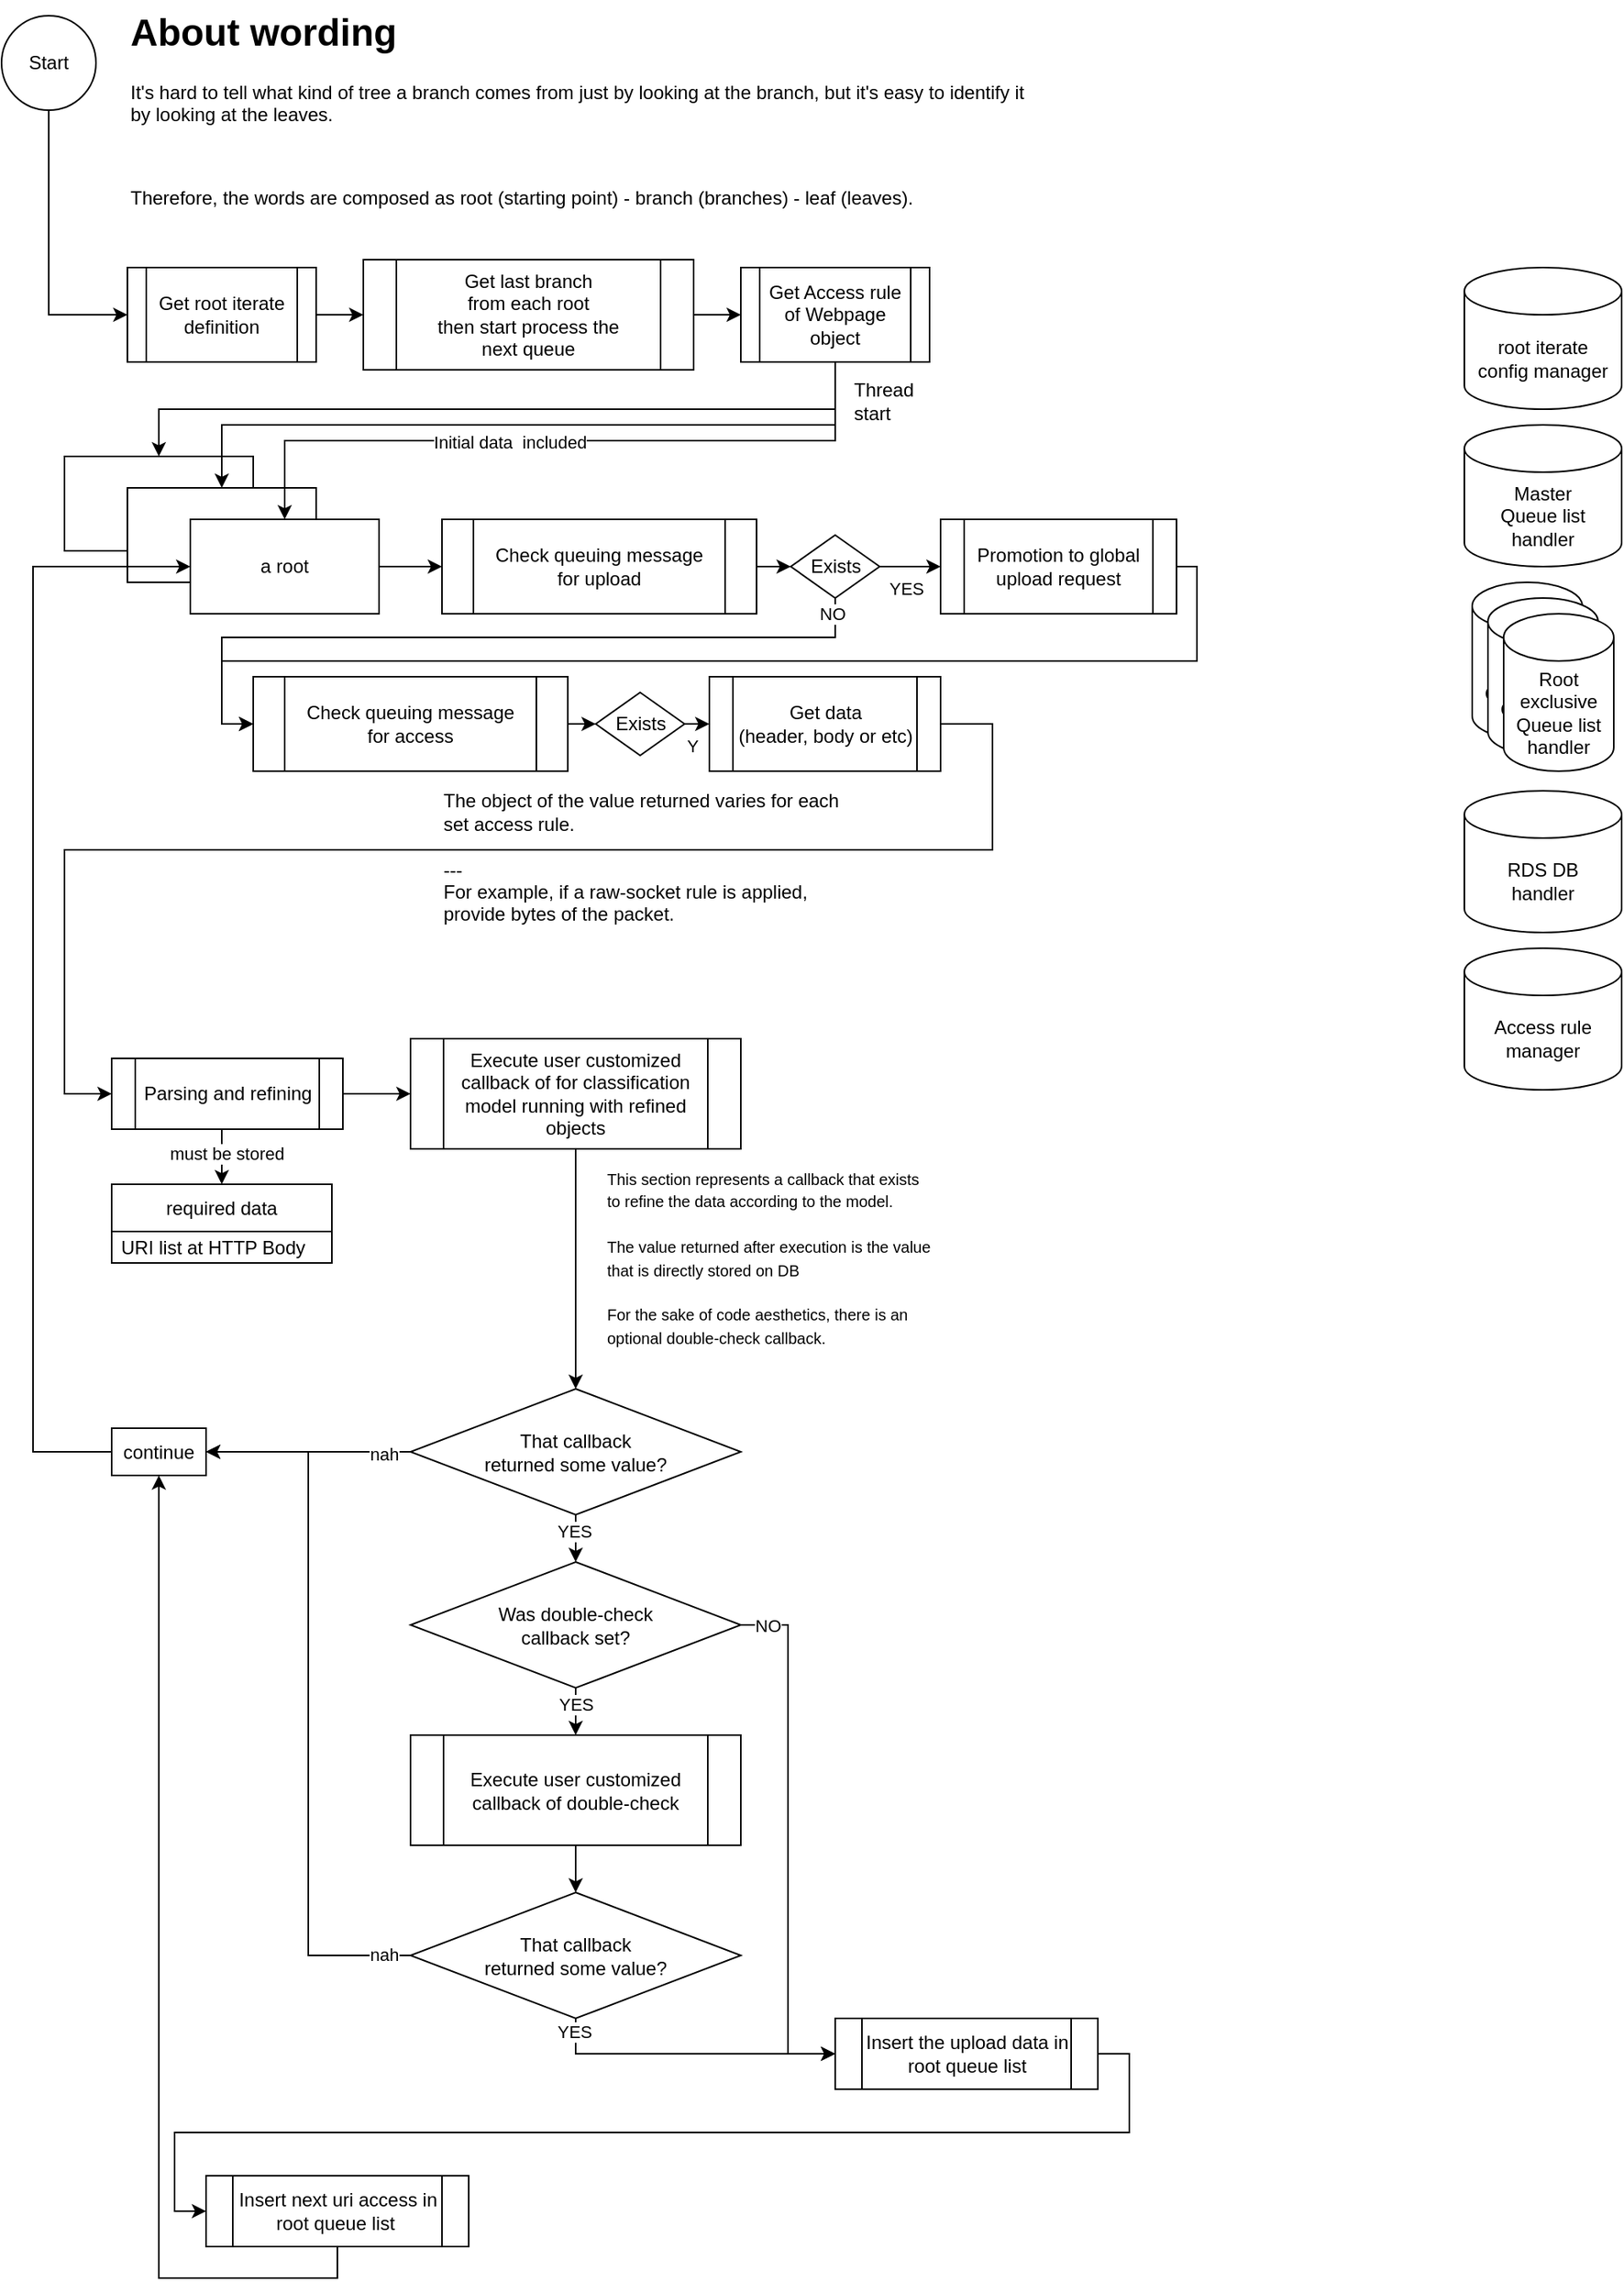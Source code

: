 <mxfile version="26.1.1">
  <diagram name="페이지-1" id="DULv1Im0O3CZNwTh8Fz_">
    <mxGraphModel dx="886" dy="733" grid="1" gridSize="10" guides="1" tooltips="1" connect="1" arrows="1" fold="1" page="1" pageScale="1" pageWidth="827" pageHeight="1169" math="0" shadow="0">
      <root>
        <mxCell id="0" />
        <mxCell id="1" parent="0" />
        <mxCell id="25vYThm3t6rIzxtbcXye-4" style="edgeStyle=orthogonalEdgeStyle;rounded=0;orthogonalLoop=1;jettySize=auto;html=1;exitX=0.5;exitY=1;exitDx=0;exitDy=0;entryX=0;entryY=0.5;entryDx=0;entryDy=0;" edge="1" parent="1" source="25vYThm3t6rIzxtbcXye-1" target="25vYThm3t6rIzxtbcXye-5">
          <mxGeometry relative="1" as="geometry">
            <mxPoint x="120" y="140" as="targetPoint" />
          </mxGeometry>
        </mxCell>
        <mxCell id="25vYThm3t6rIzxtbcXye-1" value="Start" style="ellipse;whiteSpace=wrap;html=1;aspect=fixed;" vertex="1" parent="1">
          <mxGeometry x="40" y="40" width="60" height="60" as="geometry" />
        </mxCell>
        <mxCell id="25vYThm3t6rIzxtbcXye-26" style="edgeStyle=orthogonalEdgeStyle;rounded=0;orthogonalLoop=1;jettySize=auto;html=1;exitX=1;exitY=0.5;exitDx=0;exitDy=0;entryX=0;entryY=0.5;entryDx=0;entryDy=0;" edge="1" parent="1" source="25vYThm3t6rIzxtbcXye-5" target="25vYThm3t6rIzxtbcXye-25">
          <mxGeometry relative="1" as="geometry" />
        </mxCell>
        <mxCell id="25vYThm3t6rIzxtbcXye-5" value="Get root iterate definition" style="shape=process;whiteSpace=wrap;html=1;backgroundOutline=1;" vertex="1" parent="1">
          <mxGeometry x="120" y="200" width="120" height="60" as="geometry" />
        </mxCell>
        <mxCell id="25vYThm3t6rIzxtbcXye-8" value="Get Access rule of Webpage object" style="shape=process;whiteSpace=wrap;html=1;backgroundOutline=1;" vertex="1" parent="1">
          <mxGeometry x="510" y="200" width="120" height="60" as="geometry" />
        </mxCell>
        <mxCell id="25vYThm3t6rIzxtbcXye-10" value="root iterate&lt;br&gt;config manager" style="shape=cylinder3;whiteSpace=wrap;html=1;boundedLbl=1;backgroundOutline=1;size=15;" vertex="1" parent="1">
          <mxGeometry x="970" y="200" width="100" height="90" as="geometry" />
        </mxCell>
        <mxCell id="25vYThm3t6rIzxtbcXye-11" value="RDS DB&lt;br&gt;handler" style="shape=cylinder3;whiteSpace=wrap;html=1;boundedLbl=1;backgroundOutline=1;size=15;" vertex="1" parent="1">
          <mxGeometry x="970" y="532.5" width="100" height="90" as="geometry" />
        </mxCell>
        <mxCell id="25vYThm3t6rIzxtbcXye-13" value="Access rule&lt;br&gt;manager" style="shape=cylinder3;whiteSpace=wrap;html=1;boundedLbl=1;backgroundOutline=1;size=15;" vertex="1" parent="1">
          <mxGeometry x="970" y="632.5" width="100" height="90" as="geometry" />
        </mxCell>
        <mxCell id="25vYThm3t6rIzxtbcXye-19" value="" style="group" vertex="1" connectable="0" parent="1">
          <mxGeometry x="80" y="320" width="200" height="100" as="geometry" />
        </mxCell>
        <mxCell id="25vYThm3t6rIzxtbcXye-16" value="a root" style="rounded=0;whiteSpace=wrap;html=1;" vertex="1" parent="25vYThm3t6rIzxtbcXye-19">
          <mxGeometry width="120" height="60" as="geometry" />
        </mxCell>
        <mxCell id="25vYThm3t6rIzxtbcXye-17" value="a root" style="rounded=0;whiteSpace=wrap;html=1;" vertex="1" parent="25vYThm3t6rIzxtbcXye-19">
          <mxGeometry x="40" y="20" width="120" height="60" as="geometry" />
        </mxCell>
        <mxCell id="25vYThm3t6rIzxtbcXye-18" value="a root" style="rounded=0;whiteSpace=wrap;html=1;" vertex="1" parent="25vYThm3t6rIzxtbcXye-19">
          <mxGeometry x="80" y="40" width="120" height="60" as="geometry" />
        </mxCell>
        <mxCell id="25vYThm3t6rIzxtbcXye-20" style="edgeStyle=orthogonalEdgeStyle;rounded=0;orthogonalLoop=1;jettySize=auto;html=1;exitX=0.5;exitY=1;exitDx=0;exitDy=0;entryX=0.5;entryY=0;entryDx=0;entryDy=0;" edge="1" parent="1" source="25vYThm3t6rIzxtbcXye-8" target="25vYThm3t6rIzxtbcXye-16">
          <mxGeometry relative="1" as="geometry" />
        </mxCell>
        <mxCell id="25vYThm3t6rIzxtbcXye-21" style="edgeStyle=orthogonalEdgeStyle;rounded=0;orthogonalLoop=1;jettySize=auto;html=1;exitX=0.5;exitY=1;exitDx=0;exitDy=0;entryX=0.5;entryY=0;entryDx=0;entryDy=0;" edge="1" parent="1" source="25vYThm3t6rIzxtbcXye-8" target="25vYThm3t6rIzxtbcXye-17">
          <mxGeometry relative="1" as="geometry" />
        </mxCell>
        <mxCell id="25vYThm3t6rIzxtbcXye-22" style="edgeStyle=orthogonalEdgeStyle;rounded=0;orthogonalLoop=1;jettySize=auto;html=1;exitX=0.5;exitY=1;exitDx=0;exitDy=0;entryX=0.5;entryY=0;entryDx=0;entryDy=0;" edge="1" parent="1" source="25vYThm3t6rIzxtbcXye-8" target="25vYThm3t6rIzxtbcXye-18">
          <mxGeometry relative="1" as="geometry" />
        </mxCell>
        <mxCell id="25vYThm3t6rIzxtbcXye-79" value="Initial data&amp;nbsp; included" style="edgeLabel;html=1;align=center;verticalAlign=middle;resizable=0;points=[];" vertex="1" connectable="0" parent="25vYThm3t6rIzxtbcXye-22">
          <mxGeometry x="0.143" y="1" relative="1" as="geometry">
            <mxPoint as="offset" />
          </mxGeometry>
        </mxCell>
        <mxCell id="25vYThm3t6rIzxtbcXye-81" style="edgeStyle=orthogonalEdgeStyle;rounded=0;orthogonalLoop=1;jettySize=auto;html=1;exitX=1;exitY=0.5;exitDx=0;exitDy=0;entryX=0;entryY=0.5;entryDx=0;entryDy=0;" edge="1" parent="1" source="25vYThm3t6rIzxtbcXye-24" target="25vYThm3t6rIzxtbcXye-80">
          <mxGeometry relative="1" as="geometry">
            <mxPoint x="420" y="490.241" as="targetPoint" />
          </mxGeometry>
        </mxCell>
        <mxCell id="25vYThm3t6rIzxtbcXye-24" value="Check queuing message&lt;br&gt;for access" style="shape=process;whiteSpace=wrap;html=1;backgroundOutline=1;" vertex="1" parent="1">
          <mxGeometry x="200" y="460" width="200" height="60" as="geometry" />
        </mxCell>
        <mxCell id="25vYThm3t6rIzxtbcXye-27" style="edgeStyle=orthogonalEdgeStyle;rounded=0;orthogonalLoop=1;jettySize=auto;html=1;exitX=1;exitY=0.5;exitDx=0;exitDy=0;entryX=0;entryY=0.5;entryDx=0;entryDy=0;" edge="1" parent="1" source="25vYThm3t6rIzxtbcXye-25" target="25vYThm3t6rIzxtbcXye-8">
          <mxGeometry relative="1" as="geometry" />
        </mxCell>
        <mxCell id="25vYThm3t6rIzxtbcXye-25" value="Get last branch &lt;br&gt;from each root &lt;br&gt;then start process the &lt;br&gt;next queue" style="shape=process;whiteSpace=wrap;html=1;backgroundOutline=1;" vertex="1" parent="1">
          <mxGeometry x="270" y="195" width="210" height="70" as="geometry" />
        </mxCell>
        <mxCell id="25vYThm3t6rIzxtbcXye-30" style="edgeStyle=orthogonalEdgeStyle;rounded=0;orthogonalLoop=1;jettySize=auto;html=1;exitX=1;exitY=0.5;exitDx=0;exitDy=0;entryX=0;entryY=0.5;entryDx=0;entryDy=0;" edge="1" parent="1" source="25vYThm3t6rIzxtbcXye-18" target="25vYThm3t6rIzxtbcXye-84">
          <mxGeometry relative="1" as="geometry">
            <mxPoint x="320" y="390" as="targetPoint" />
          </mxGeometry>
        </mxCell>
        <mxCell id="25vYThm3t6rIzxtbcXye-37" style="edgeStyle=orthogonalEdgeStyle;rounded=0;orthogonalLoop=1;jettySize=auto;html=1;exitX=1;exitY=0.5;exitDx=0;exitDy=0;entryX=0;entryY=0.5;entryDx=0;entryDy=0;" edge="1" parent="1" source="25vYThm3t6rIzxtbcXye-33" target="25vYThm3t6rIzxtbcXye-36">
          <mxGeometry relative="1" as="geometry">
            <Array as="points">
              <mxPoint x="670" y="490" />
              <mxPoint x="670" y="570" />
              <mxPoint x="80" y="570" />
              <mxPoint x="80" y="725" />
            </Array>
          </mxGeometry>
        </mxCell>
        <mxCell id="25vYThm3t6rIzxtbcXye-33" value="Get data&lt;div&gt;(header, body or etc)&lt;/div&gt;" style="shape=process;whiteSpace=wrap;html=1;backgroundOutline=1;" vertex="1" parent="1">
          <mxGeometry x="490" y="460" width="147" height="60" as="geometry" />
        </mxCell>
        <mxCell id="25vYThm3t6rIzxtbcXye-34" value="&lt;div style=&quot;text-align: left;&quot;&gt;&lt;br&gt;&lt;/div&gt;&lt;font style=&quot;&quot;&gt;&lt;div style=&quot;font-size: 12px; text-align: left;&quot;&gt;&lt;span style=&quot;background-color: light-dark(rgb(255, 255, 255), rgb(18, 18, 18)); color: light-dark(rgb(0, 0, 0), rgb(237, 237, 237)); font-family: noto, notojp, notokr, Helvetica, &amp;quot;Microsoft YaHei&amp;quot;, &amp;quot;Apple SD Gothic Neo&amp;quot;, &amp;quot;Malgun Gothic&amp;quot;, &amp;quot;맑은 고딕&amp;quot;, Dotum, 돋움, sans-serif;&quot;&gt;The object of the value returned varies for each set access rule.&lt;/span&gt;&lt;/div&gt;&lt;span style=&quot;-webkit-font-smoothing: antialiased; -webkit-tap-highlight-color: transparent; margin: 0px; padding: 0px; orphans: 2; text-indent: 0px; widows: 2; background-color: rgb(255, 255, 255); text-decoration-thickness: initial; text-decoration-style: initial; text-decoration-color: initial; color: rgb(0, 0, 0);&quot;&gt;&lt;div style=&quot;text-align: left;&quot;&gt;&lt;font face=&quot;noto, notojp, notokr, Helvetica, Microsoft YaHei, Apple SD Gothic Neo, Malgun Gothic, 맑은 고딕, Dotum, 돋움, sans-serif&quot; color=&quot;#ededed&quot;&gt;&lt;br&gt;&lt;/font&gt;&lt;/div&gt;&lt;/span&gt;&lt;span style=&quot;font-size: 12px; -webkit-font-smoothing: antialiased; -webkit-tap-highlight-color: transparent; margin: 0px; padding: 0px; letter-spacing: normal; color: rgb(0, 0, 0); font-family: noto, notojp, notokr, Helvetica, &amp;quot;Microsoft YaHei&amp;quot;, &amp;quot;Apple SD Gothic Neo&amp;quot;, &amp;quot;Malgun Gothic&amp;quot;, &amp;quot;맑은 고딕&amp;quot;, Dotum, 돋움, sans-serif; font-style: normal; font-variant-ligatures: normal; font-variant-caps: normal; font-weight: 400; orphans: 2; text-indent: 0px; text-transform: none; widows: 2; word-spacing: 0px; -webkit-text-stroke-width: 0px; white-space: normal; background-color: rgb(255, 255, 255); text-decoration-thickness: initial; text-decoration-style: initial; text-decoration-color: initial;&quot;&gt;&lt;div style=&quot;text-align: left;&quot;&gt;&lt;span style=&quot;background-color: light-dark(rgb(255, 255, 255), rgb(18, 18, 18)); color: light-dark(rgb(0, 0, 0), rgb(237, 237, 237));&quot;&gt;---&lt;/span&gt;&lt;/div&gt;&lt;/span&gt;&lt;span style=&quot;font-size: 12px; -webkit-font-smoothing: antialiased; -webkit-tap-highlight-color: transparent; margin: 0px; padding: 0px; letter-spacing: normal; color: rgb(0, 0, 0); font-family: noto, notojp, notokr, Helvetica, &amp;quot;Microsoft YaHei&amp;quot;, &amp;quot;Apple SD Gothic Neo&amp;quot;, &amp;quot;Malgun Gothic&amp;quot;, &amp;quot;맑은 고딕&amp;quot;, Dotum, 돋움, sans-serif; font-style: normal; font-variant-ligatures: normal; font-variant-caps: normal; font-weight: 400; orphans: 2; text-indent: 0px; text-transform: none; widows: 2; word-spacing: 0px; -webkit-text-stroke-width: 0px; white-space: normal; background-color: rgb(255, 255, 255); text-decoration-thickness: initial; text-decoration-style: initial; text-decoration-color: initial;&quot;&gt;&lt;div style=&quot;text-align: left;&quot;&gt;&lt;span style=&quot;background-color: light-dark(rgb(255, 255, 255), rgb(18, 18, 18)); color: light-dark(rgb(0, 0, 0), rgb(237, 237, 237));&quot;&gt;For example, if a raw-socket rule is applied, provide bytes of the packet.&lt;/span&gt;&lt;/div&gt;&lt;/span&gt;&lt;/font&gt;&lt;div style=&quot;text-align: left;&quot;&gt;&lt;br&gt;&lt;/div&gt;" style="text;html=1;align=center;verticalAlign=middle;whiteSpace=wrap;rounded=0;" vertex="1" parent="1">
          <mxGeometry x="320" y="530" width="260" height="90" as="geometry" />
        </mxCell>
        <mxCell id="25vYThm3t6rIzxtbcXye-40" style="edgeStyle=orthogonalEdgeStyle;rounded=0;orthogonalLoop=1;jettySize=auto;html=1;exitX=1;exitY=0.5;exitDx=0;exitDy=0;entryX=0;entryY=0.5;entryDx=0;entryDy=0;" edge="1" parent="1" source="25vYThm3t6rIzxtbcXye-36" target="25vYThm3t6rIzxtbcXye-39">
          <mxGeometry relative="1" as="geometry" />
        </mxCell>
        <mxCell id="25vYThm3t6rIzxtbcXye-75" style="edgeStyle=orthogonalEdgeStyle;rounded=0;orthogonalLoop=1;jettySize=auto;html=1;exitX=0.5;exitY=1;exitDx=0;exitDy=0;entryX=0.5;entryY=0;entryDx=0;entryDy=0;" edge="1" parent="1" source="25vYThm3t6rIzxtbcXye-36" target="25vYThm3t6rIzxtbcXye-70">
          <mxGeometry relative="1" as="geometry" />
        </mxCell>
        <mxCell id="25vYThm3t6rIzxtbcXye-76" value="must be stored" style="edgeLabel;html=1;align=center;verticalAlign=middle;resizable=0;points=[];" vertex="1" connectable="0" parent="25vYThm3t6rIzxtbcXye-75">
          <mxGeometry x="-0.135" relative="1" as="geometry">
            <mxPoint x="3" y="2" as="offset" />
          </mxGeometry>
        </mxCell>
        <mxCell id="25vYThm3t6rIzxtbcXye-36" value="Parsing and refining" style="shape=process;whiteSpace=wrap;html=1;backgroundOutline=1;" vertex="1" parent="1">
          <mxGeometry x="110" y="702.5" width="147" height="45" as="geometry" />
        </mxCell>
        <mxCell id="25vYThm3t6rIzxtbcXye-38" value="&lt;h1 style=&quot;margin-top: 0px;&quot;&gt;About wording&lt;/h1&gt;&lt;p class=&quot;&quot; data-end=&quot;141&quot; data-start=&quot;0&quot;&gt;It&#39;s hard to tell what kind of tree a branch comes from just by looking at the branch, but it&#39;s easy to identify it by looking at the leaves.&lt;/p&gt;&lt;p&gt;&lt;br&gt;&lt;/p&gt;&lt;p class=&quot;&quot; data-end=&quot;238&quot; data-start=&quot;143&quot;&gt;Therefore, the words are composed as root (starting point) - branch (branches) - leaf (leaves).&lt;/p&gt;" style="text;html=1;whiteSpace=wrap;overflow=hidden;rounded=0;" vertex="1" parent="1">
          <mxGeometry x="120" y="30" width="580" height="150" as="geometry" />
        </mxCell>
        <mxCell id="25vYThm3t6rIzxtbcXye-46" style="edgeStyle=orthogonalEdgeStyle;rounded=0;orthogonalLoop=1;jettySize=auto;html=1;exitX=0.5;exitY=1;exitDx=0;exitDy=0;entryX=0.5;entryY=0;entryDx=0;entryDy=0;" edge="1" parent="1" source="25vYThm3t6rIzxtbcXye-39" target="25vYThm3t6rIzxtbcXye-45">
          <mxGeometry relative="1" as="geometry" />
        </mxCell>
        <mxCell id="25vYThm3t6rIzxtbcXye-39" value="Execute user customized callback of for classification model running with refined objects" style="shape=process;whiteSpace=wrap;html=1;backgroundOutline=1;" vertex="1" parent="1">
          <mxGeometry x="300" y="690" width="210" height="70" as="geometry" />
        </mxCell>
        <mxCell id="25vYThm3t6rIzxtbcXye-41" value="Master&lt;br&gt;Queue list&lt;br&gt;handler" style="shape=cylinder3;whiteSpace=wrap;html=1;boundedLbl=1;backgroundOutline=1;size=15;" vertex="1" parent="1">
          <mxGeometry x="970" y="300" width="100" height="90" as="geometry" />
        </mxCell>
        <mxCell id="25vYThm3t6rIzxtbcXye-44" value="" style="group" vertex="1" connectable="0" parent="1">
          <mxGeometry x="975" y="400" width="90" height="120" as="geometry" />
        </mxCell>
        <mxCell id="25vYThm3t6rIzxtbcXye-12" value="Root exclusive&lt;br&gt;Queue list&lt;br&gt;handler" style="shape=cylinder3;whiteSpace=wrap;html=1;boundedLbl=1;backgroundOutline=1;size=15;" vertex="1" parent="25vYThm3t6rIzxtbcXye-44">
          <mxGeometry width="70" height="100" as="geometry" />
        </mxCell>
        <mxCell id="25vYThm3t6rIzxtbcXye-42" value="Root exclusive&lt;br&gt;Queue list&lt;br&gt;handler" style="shape=cylinder3;whiteSpace=wrap;html=1;boundedLbl=1;backgroundOutline=1;size=15;" vertex="1" parent="25vYThm3t6rIzxtbcXye-44">
          <mxGeometry x="10" y="10" width="70" height="100" as="geometry" />
        </mxCell>
        <mxCell id="25vYThm3t6rIzxtbcXye-43" value="Root exclusive&lt;br&gt;Queue list&lt;br&gt;handler" style="shape=cylinder3;whiteSpace=wrap;html=1;boundedLbl=1;backgroundOutline=1;size=15;" vertex="1" parent="25vYThm3t6rIzxtbcXye-44">
          <mxGeometry x="20" y="20" width="70" height="100" as="geometry" />
        </mxCell>
        <mxCell id="25vYThm3t6rIzxtbcXye-52" style="edgeStyle=orthogonalEdgeStyle;rounded=0;orthogonalLoop=1;jettySize=auto;html=1;exitX=0.5;exitY=1;exitDx=0;exitDy=0;entryX=0.5;entryY=0;entryDx=0;entryDy=0;" edge="1" parent="1" source="25vYThm3t6rIzxtbcXye-45" target="25vYThm3t6rIzxtbcXye-51">
          <mxGeometry relative="1" as="geometry" />
        </mxCell>
        <mxCell id="25vYThm3t6rIzxtbcXye-54" value="YES" style="edgeLabel;html=1;align=center;verticalAlign=middle;resizable=0;points=[];" vertex="1" connectable="0" parent="25vYThm3t6rIzxtbcXye-52">
          <mxGeometry x="-0.286" y="-1" relative="1" as="geometry">
            <mxPoint as="offset" />
          </mxGeometry>
        </mxCell>
        <mxCell id="25vYThm3t6rIzxtbcXye-65" style="edgeStyle=orthogonalEdgeStyle;rounded=0;orthogonalLoop=1;jettySize=auto;html=1;exitX=0;exitY=0.5;exitDx=0;exitDy=0;entryX=1;entryY=0.5;entryDx=0;entryDy=0;" edge="1" parent="1" source="25vYThm3t6rIzxtbcXye-45" target="25vYThm3t6rIzxtbcXye-64">
          <mxGeometry relative="1" as="geometry" />
        </mxCell>
        <mxCell id="25vYThm3t6rIzxtbcXye-69" value="nah" style="edgeLabel;html=1;align=center;verticalAlign=middle;resizable=0;points=[];" vertex="1" connectable="0" parent="25vYThm3t6rIzxtbcXye-65">
          <mxGeometry x="-0.731" y="1" relative="1" as="geometry">
            <mxPoint as="offset" />
          </mxGeometry>
        </mxCell>
        <mxCell id="25vYThm3t6rIzxtbcXye-45" value="That callback&lt;br&gt;returned some value?" style="rhombus;whiteSpace=wrap;html=1;" vertex="1" parent="1">
          <mxGeometry x="300" y="912.5" width="210" height="80" as="geometry" />
        </mxCell>
        <mxCell id="25vYThm3t6rIzxtbcXye-57" style="edgeStyle=orthogonalEdgeStyle;rounded=0;orthogonalLoop=1;jettySize=auto;html=1;exitX=0.5;exitY=1;exitDx=0;exitDy=0;entryX=0;entryY=0.5;entryDx=0;entryDy=0;" edge="1" parent="1" source="25vYThm3t6rIzxtbcXye-58" target="25vYThm3t6rIzxtbcXye-56">
          <mxGeometry relative="1" as="geometry" />
        </mxCell>
        <mxCell id="25vYThm3t6rIzxtbcXye-61" value="YES" style="edgeLabel;html=1;align=center;verticalAlign=middle;resizable=0;points=[];" vertex="1" connectable="0" parent="25vYThm3t6rIzxtbcXye-57">
          <mxGeometry x="-0.909" y="-1" relative="1" as="geometry">
            <mxPoint as="offset" />
          </mxGeometry>
        </mxCell>
        <mxCell id="25vYThm3t6rIzxtbcXye-59" style="edgeStyle=orthogonalEdgeStyle;rounded=0;orthogonalLoop=1;jettySize=auto;html=1;exitX=0.5;exitY=1;exitDx=0;exitDy=0;entryX=0.5;entryY=0;entryDx=0;entryDy=0;" edge="1" parent="1" source="25vYThm3t6rIzxtbcXye-47" target="25vYThm3t6rIzxtbcXye-58">
          <mxGeometry relative="1" as="geometry" />
        </mxCell>
        <mxCell id="25vYThm3t6rIzxtbcXye-47" value="Execute user customized callback of double-check" style="shape=process;whiteSpace=wrap;html=1;backgroundOutline=1;" vertex="1" parent="1">
          <mxGeometry x="300" y="1132.5" width="210" height="70" as="geometry" />
        </mxCell>
        <mxCell id="25vYThm3t6rIzxtbcXye-50" value="&lt;div&gt;&lt;span style=&quot;font-size: 10px;&quot;&gt;This section represents a callback that exists to refine the data according to the model.&lt;/span&gt;&lt;/div&gt;&lt;div&gt;&lt;span style=&quot;font-size: 10px;&quot;&gt;&lt;br&gt;&lt;/span&gt;&lt;/div&gt;&lt;div&gt;&lt;span style=&quot;font-size: 10px;&quot;&gt;The value returned after execution is the value that is directly stored on DB&lt;/span&gt;&lt;/div&gt;&lt;div&gt;&lt;span style=&quot;font-size: 10px;&quot;&gt;&lt;br&gt;&lt;/span&gt;&lt;/div&gt;&lt;div&gt;&lt;span style=&quot;font-size: 10px;&quot;&gt;For the sake of code aesthetics, there is an optional double-check callback.&lt;/span&gt;&lt;/div&gt;" style="text;html=1;align=left;verticalAlign=middle;whiteSpace=wrap;rounded=0;" vertex="1" parent="1">
          <mxGeometry x="423" y="760" width="210" height="137.5" as="geometry" />
        </mxCell>
        <mxCell id="25vYThm3t6rIzxtbcXye-53" style="edgeStyle=orthogonalEdgeStyle;rounded=0;orthogonalLoop=1;jettySize=auto;html=1;exitX=0.5;exitY=1;exitDx=0;exitDy=0;entryX=0.5;entryY=0;entryDx=0;entryDy=0;" edge="1" parent="1" source="25vYThm3t6rIzxtbcXye-51" target="25vYThm3t6rIzxtbcXye-47">
          <mxGeometry relative="1" as="geometry" />
        </mxCell>
        <mxCell id="25vYThm3t6rIzxtbcXye-55" value="YES" style="edgeLabel;html=1;align=center;verticalAlign=middle;resizable=0;points=[];" vertex="1" connectable="0" parent="25vYThm3t6rIzxtbcXye-53">
          <mxGeometry x="-0.343" relative="1" as="geometry">
            <mxPoint as="offset" />
          </mxGeometry>
        </mxCell>
        <mxCell id="25vYThm3t6rIzxtbcXye-62" style="edgeStyle=orthogonalEdgeStyle;rounded=0;orthogonalLoop=1;jettySize=auto;html=1;exitX=1;exitY=0.5;exitDx=0;exitDy=0;entryX=0;entryY=0.5;entryDx=0;entryDy=0;" edge="1" parent="1" source="25vYThm3t6rIzxtbcXye-51" target="25vYThm3t6rIzxtbcXye-56">
          <mxGeometry relative="1" as="geometry" />
        </mxCell>
        <mxCell id="25vYThm3t6rIzxtbcXye-63" value="NO" style="edgeLabel;html=1;align=center;verticalAlign=middle;resizable=0;points=[];" vertex="1" connectable="0" parent="25vYThm3t6rIzxtbcXye-62">
          <mxGeometry x="-0.9" relative="1" as="geometry">
            <mxPoint as="offset" />
          </mxGeometry>
        </mxCell>
        <mxCell id="25vYThm3t6rIzxtbcXye-51" value="Was double-check&lt;br&gt;callback set?" style="rhombus;whiteSpace=wrap;html=1;" vertex="1" parent="1">
          <mxGeometry x="300" y="1022.5" width="210" height="80" as="geometry" />
        </mxCell>
        <mxCell id="25vYThm3t6rIzxtbcXye-78" style="edgeStyle=orthogonalEdgeStyle;rounded=0;orthogonalLoop=1;jettySize=auto;html=1;exitX=1;exitY=0.5;exitDx=0;exitDy=0;entryX=0;entryY=0.5;entryDx=0;entryDy=0;" edge="1" parent="1" source="25vYThm3t6rIzxtbcXye-56" target="25vYThm3t6rIzxtbcXye-77">
          <mxGeometry relative="1" as="geometry" />
        </mxCell>
        <mxCell id="25vYThm3t6rIzxtbcXye-56" value="Insert the upload data in root queue list" style="shape=process;whiteSpace=wrap;html=1;backgroundOutline=1;" vertex="1" parent="1">
          <mxGeometry x="570" y="1312.5" width="167" height="45" as="geometry" />
        </mxCell>
        <mxCell id="25vYThm3t6rIzxtbcXye-66" style="edgeStyle=orthogonalEdgeStyle;rounded=0;orthogonalLoop=1;jettySize=auto;html=1;exitX=0;exitY=0.5;exitDx=0;exitDy=0;entryX=1;entryY=0.5;entryDx=0;entryDy=0;" edge="1" parent="1" source="25vYThm3t6rIzxtbcXye-58" target="25vYThm3t6rIzxtbcXye-64">
          <mxGeometry relative="1" as="geometry" />
        </mxCell>
        <mxCell id="25vYThm3t6rIzxtbcXye-67" value="nah" style="edgeLabel;html=1;align=center;verticalAlign=middle;resizable=0;points=[];" vertex="1" connectable="0" parent="25vYThm3t6rIzxtbcXye-66">
          <mxGeometry x="-0.922" y="-1" relative="1" as="geometry">
            <mxPoint as="offset" />
          </mxGeometry>
        </mxCell>
        <mxCell id="25vYThm3t6rIzxtbcXye-58" value="That callback&lt;br&gt;returned some value?" style="rhombus;whiteSpace=wrap;html=1;" vertex="1" parent="1">
          <mxGeometry x="300" y="1232.5" width="210" height="80" as="geometry" />
        </mxCell>
        <mxCell id="25vYThm3t6rIzxtbcXye-98" style="edgeStyle=orthogonalEdgeStyle;rounded=0;orthogonalLoop=1;jettySize=auto;html=1;exitX=0;exitY=0.5;exitDx=0;exitDy=0;entryX=0;entryY=0.5;entryDx=0;entryDy=0;" edge="1" parent="1" source="25vYThm3t6rIzxtbcXye-64" target="25vYThm3t6rIzxtbcXye-18">
          <mxGeometry relative="1" as="geometry">
            <Array as="points">
              <mxPoint x="60" y="953" />
              <mxPoint x="60" y="390" />
            </Array>
          </mxGeometry>
        </mxCell>
        <mxCell id="25vYThm3t6rIzxtbcXye-64" value="continue" style="rounded=0;whiteSpace=wrap;html=1;" vertex="1" parent="1">
          <mxGeometry x="110" y="937.5" width="60" height="30" as="geometry" />
        </mxCell>
        <mxCell id="25vYThm3t6rIzxtbcXye-70" value="required data" style="swimlane;fontStyle=0;childLayout=stackLayout;horizontal=1;startSize=30;horizontalStack=0;resizeParent=1;resizeParentMax=0;resizeLast=0;collapsible=1;marginBottom=0;whiteSpace=wrap;html=1;" vertex="1" parent="1">
          <mxGeometry x="110" y="782.5" width="140" height="50" as="geometry" />
        </mxCell>
        <mxCell id="25vYThm3t6rIzxtbcXye-71" value="URI list at HTTP Body" style="text;strokeColor=none;fillColor=none;align=left;verticalAlign=middle;spacingLeft=4;spacingRight=4;overflow=hidden;points=[[0,0.5],[1,0.5]];portConstraint=eastwest;rotatable=0;whiteSpace=wrap;html=1;" vertex="1" parent="25vYThm3t6rIzxtbcXye-70">
          <mxGeometry y="30" width="140" height="20" as="geometry" />
        </mxCell>
        <mxCell id="25vYThm3t6rIzxtbcXye-99" style="edgeStyle=orthogonalEdgeStyle;rounded=0;orthogonalLoop=1;jettySize=auto;html=1;exitX=0.5;exitY=1;exitDx=0;exitDy=0;entryX=0.5;entryY=1;entryDx=0;entryDy=0;" edge="1" parent="1" source="25vYThm3t6rIzxtbcXye-77" target="25vYThm3t6rIzxtbcXye-64">
          <mxGeometry relative="1" as="geometry" />
        </mxCell>
        <mxCell id="25vYThm3t6rIzxtbcXye-77" value="Insert next uri access in root queue list&amp;nbsp;" style="shape=process;whiteSpace=wrap;html=1;backgroundOutline=1;" vertex="1" parent="1">
          <mxGeometry x="170" y="1412.5" width="167" height="45" as="geometry" />
        </mxCell>
        <mxCell id="25vYThm3t6rIzxtbcXye-82" style="edgeStyle=orthogonalEdgeStyle;rounded=0;orthogonalLoop=1;jettySize=auto;html=1;exitX=1;exitY=0.5;exitDx=0;exitDy=0;entryX=0;entryY=0.5;entryDx=0;entryDy=0;" edge="1" parent="1" source="25vYThm3t6rIzxtbcXye-80" target="25vYThm3t6rIzxtbcXye-33">
          <mxGeometry relative="1" as="geometry" />
        </mxCell>
        <mxCell id="25vYThm3t6rIzxtbcXye-97" value="Y" style="edgeLabel;html=1;align=center;verticalAlign=middle;resizable=0;points=[];" vertex="1" connectable="0" parent="25vYThm3t6rIzxtbcXye-82">
          <mxGeometry x="-0.397" relative="1" as="geometry">
            <mxPoint y="14" as="offset" />
          </mxGeometry>
        </mxCell>
        <mxCell id="25vYThm3t6rIzxtbcXye-80" value="Exists" style="rhombus;whiteSpace=wrap;html=1;" vertex="1" parent="1">
          <mxGeometry x="417.75" y="470" width="56.5" height="40" as="geometry" />
        </mxCell>
        <mxCell id="25vYThm3t6rIzxtbcXye-90" style="edgeStyle=orthogonalEdgeStyle;rounded=0;orthogonalLoop=1;jettySize=auto;html=1;exitX=1;exitY=0.5;exitDx=0;exitDy=0;entryX=0;entryY=0.5;entryDx=0;entryDy=0;" edge="1" parent="1" source="25vYThm3t6rIzxtbcXye-84" target="25vYThm3t6rIzxtbcXye-88">
          <mxGeometry relative="1" as="geometry" />
        </mxCell>
        <mxCell id="25vYThm3t6rIzxtbcXye-84" value="Check queuing message&lt;br&gt;for upload" style="shape=process;whiteSpace=wrap;html=1;backgroundOutline=1;" vertex="1" parent="1">
          <mxGeometry x="320" y="360" width="200" height="60" as="geometry" />
        </mxCell>
        <mxCell id="25vYThm3t6rIzxtbcXye-92" style="edgeStyle=orthogonalEdgeStyle;rounded=0;orthogonalLoop=1;jettySize=auto;html=1;exitX=1;exitY=0.5;exitDx=0;exitDy=0;entryX=0;entryY=0.5;entryDx=0;entryDy=0;" edge="1" parent="1" source="25vYThm3t6rIzxtbcXye-86" target="25vYThm3t6rIzxtbcXye-24">
          <mxGeometry relative="1" as="geometry">
            <Array as="points">
              <mxPoint x="800" y="390" />
              <mxPoint x="800" y="450" />
              <mxPoint x="180" y="450" />
              <mxPoint x="180" y="490" />
            </Array>
          </mxGeometry>
        </mxCell>
        <mxCell id="25vYThm3t6rIzxtbcXye-86" value="Promotion to global upload request" style="shape=process;whiteSpace=wrap;html=1;backgroundOutline=1;" vertex="1" parent="1">
          <mxGeometry x="637" y="360" width="150" height="60" as="geometry" />
        </mxCell>
        <mxCell id="25vYThm3t6rIzxtbcXye-91" style="edgeStyle=orthogonalEdgeStyle;rounded=0;orthogonalLoop=1;jettySize=auto;html=1;exitX=1;exitY=0.5;exitDx=0;exitDy=0;entryX=0;entryY=0.5;entryDx=0;entryDy=0;" edge="1" parent="1" source="25vYThm3t6rIzxtbcXye-88" target="25vYThm3t6rIzxtbcXye-86">
          <mxGeometry relative="1" as="geometry" />
        </mxCell>
        <mxCell id="25vYThm3t6rIzxtbcXye-95" value="YES" style="edgeLabel;html=1;align=center;verticalAlign=middle;resizable=0;points=[];" vertex="1" connectable="0" parent="25vYThm3t6rIzxtbcXye-91">
          <mxGeometry x="-0.165" y="-2" relative="1" as="geometry">
            <mxPoint y="12" as="offset" />
          </mxGeometry>
        </mxCell>
        <mxCell id="25vYThm3t6rIzxtbcXye-93" style="edgeStyle=orthogonalEdgeStyle;rounded=0;orthogonalLoop=1;jettySize=auto;html=1;exitX=0.5;exitY=1;exitDx=0;exitDy=0;entryX=0;entryY=0.5;entryDx=0;entryDy=0;" edge="1" parent="1" source="25vYThm3t6rIzxtbcXye-88" target="25vYThm3t6rIzxtbcXye-24">
          <mxGeometry relative="1" as="geometry" />
        </mxCell>
        <mxCell id="25vYThm3t6rIzxtbcXye-94" value="NO" style="edgeLabel;html=1;align=center;verticalAlign=middle;resizable=0;points=[];" vertex="1" connectable="0" parent="25vYThm3t6rIzxtbcXye-93">
          <mxGeometry x="-0.961" y="-2" relative="1" as="geometry">
            <mxPoint as="offset" />
          </mxGeometry>
        </mxCell>
        <mxCell id="25vYThm3t6rIzxtbcXye-88" value="Exists" style="rhombus;whiteSpace=wrap;html=1;" vertex="1" parent="1">
          <mxGeometry x="541.75" y="370" width="56.5" height="40" as="geometry" />
        </mxCell>
        <mxCell id="25vYThm3t6rIzxtbcXye-100" value="Thread&lt;br&gt;start" style="text;html=1;align=left;verticalAlign=middle;whiteSpace=wrap;rounded=0;" vertex="1" parent="1">
          <mxGeometry x="580" y="270" width="60" height="30" as="geometry" />
        </mxCell>
      </root>
    </mxGraphModel>
  </diagram>
</mxfile>
